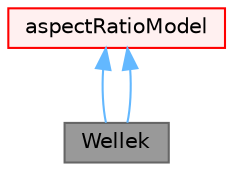 digraph "Wellek"
{
 // LATEX_PDF_SIZE
  bgcolor="transparent";
  edge [fontname=Helvetica,fontsize=10,labelfontname=Helvetica,labelfontsize=10];
  node [fontname=Helvetica,fontsize=10,shape=box,height=0.2,width=0.4];
  Node1 [id="Node000001",label="Wellek",height=0.2,width=0.4,color="gray40", fillcolor="grey60", style="filled", fontcolor="black",tooltip="Aspect ratio model of Wellek et al."];
  Node2 -> Node1 [id="edge1_Node000001_Node000002",dir="back",color="steelblue1",style="solid",tooltip=" "];
  Node2 [id="Node000002",label="aspectRatioModel",height=0.2,width=0.4,color="red", fillcolor="#FFF0F0", style="filled",URL="$classFoam_1_1aspectRatioModel.html",tooltip=" "];
  Node2 -> Node1 [id="edge2_Node000001_Node000002",dir="back",color="steelblue1",style="solid",tooltip=" "];
}
